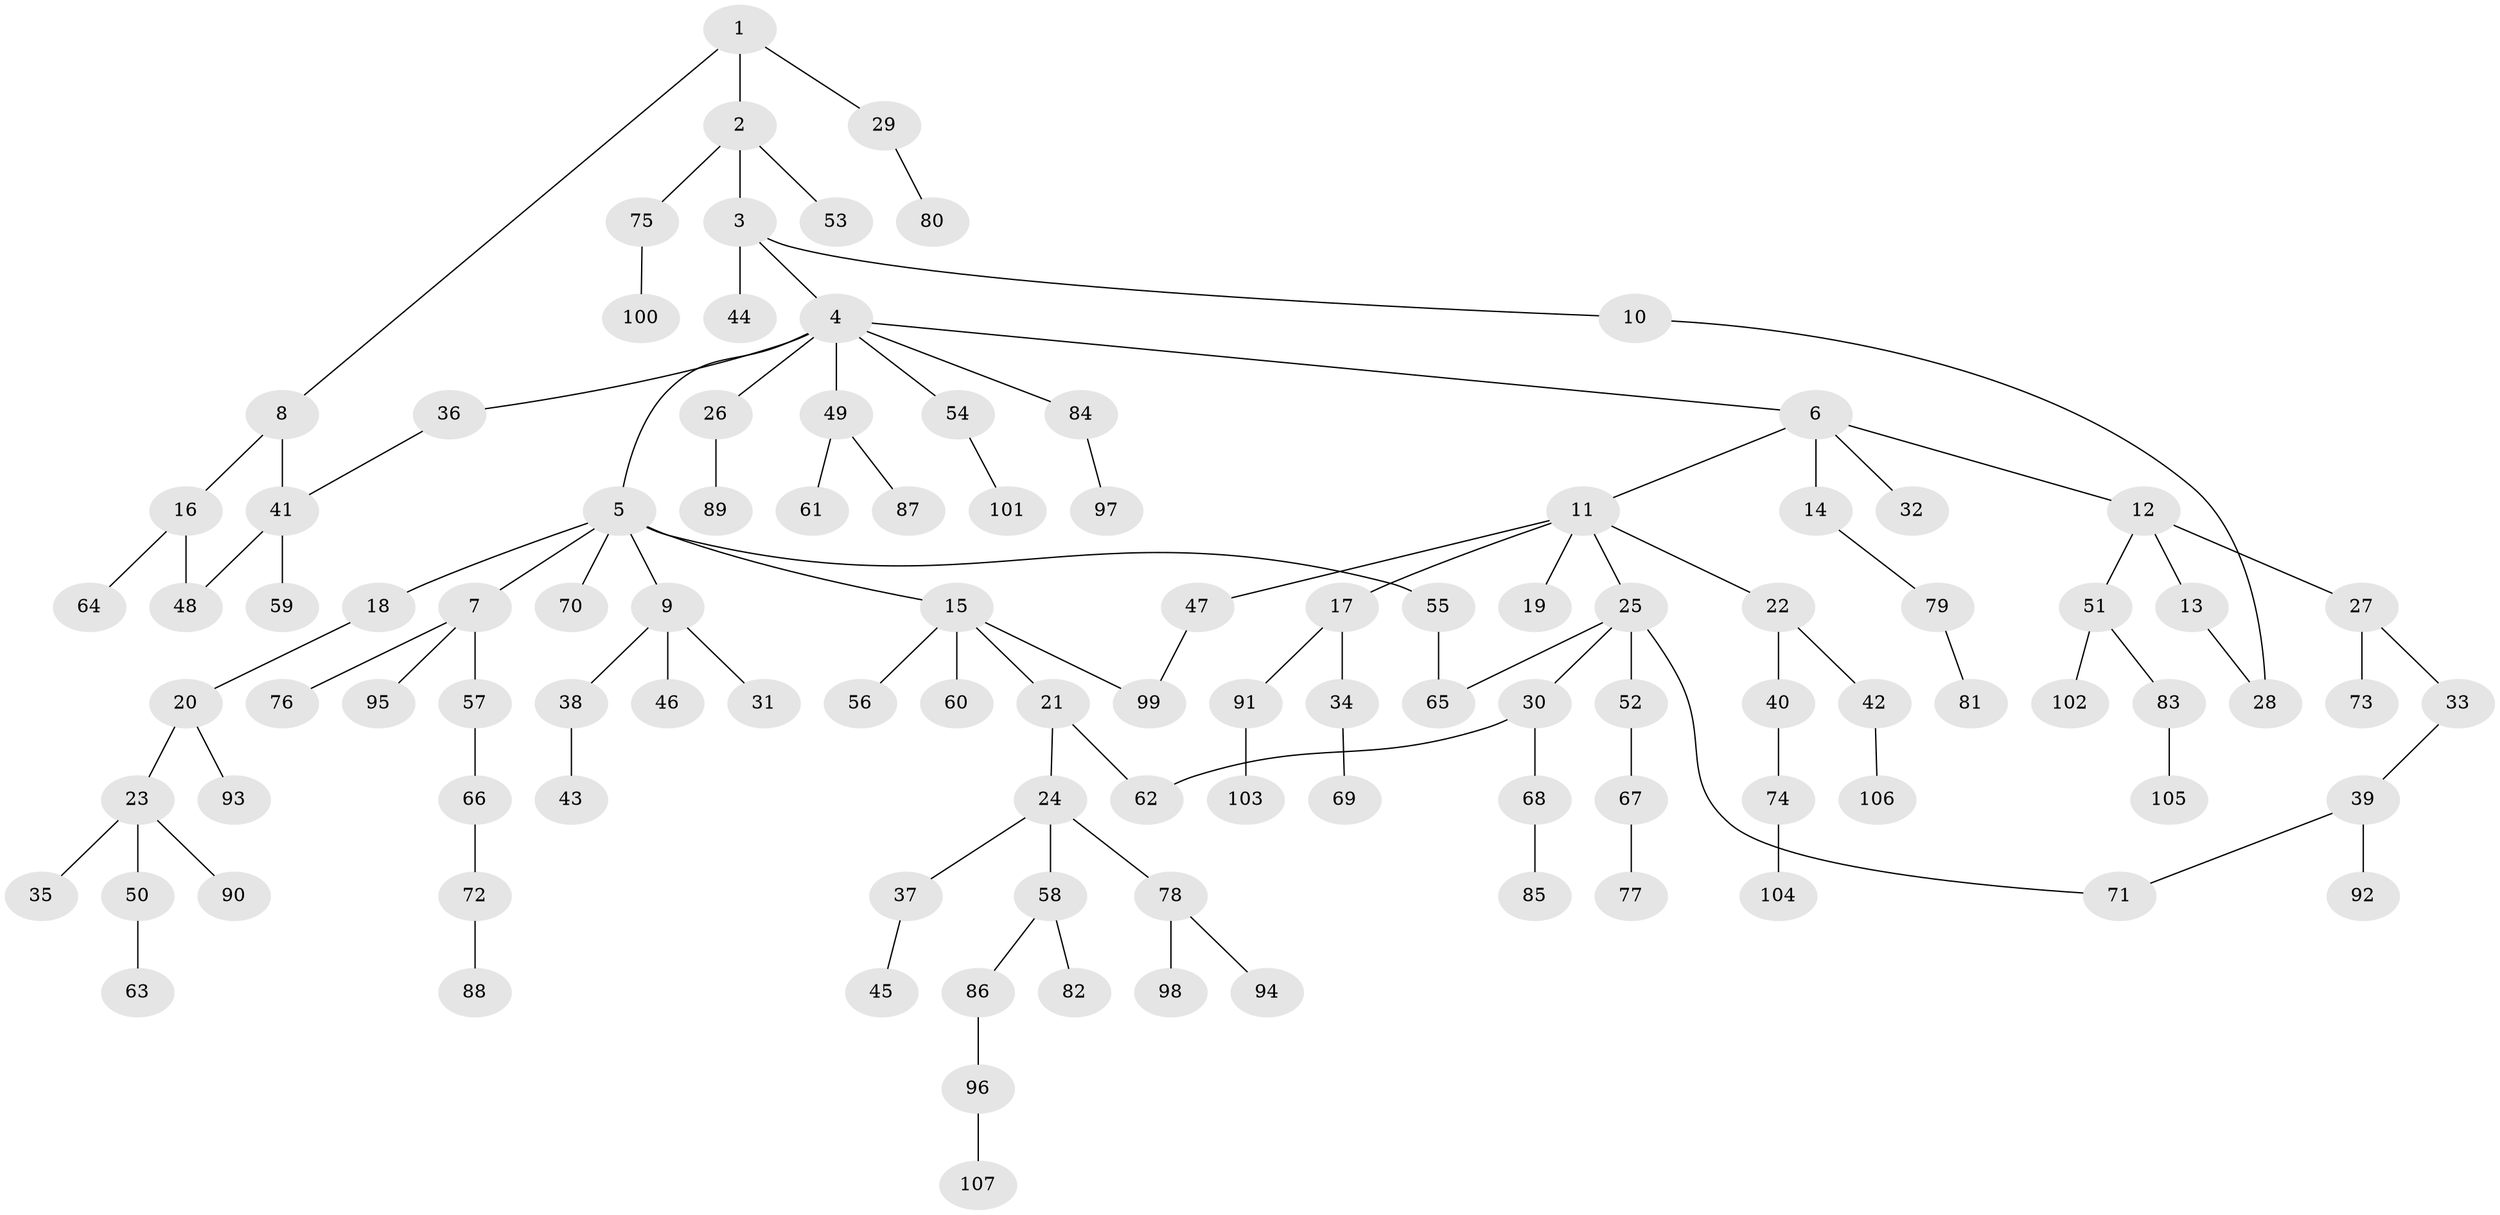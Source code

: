 // Generated by graph-tools (version 1.1) at 2025/34/03/09/25 02:34:32]
// undirected, 107 vertices, 113 edges
graph export_dot {
graph [start="1"]
  node [color=gray90,style=filled];
  1;
  2;
  3;
  4;
  5;
  6;
  7;
  8;
  9;
  10;
  11;
  12;
  13;
  14;
  15;
  16;
  17;
  18;
  19;
  20;
  21;
  22;
  23;
  24;
  25;
  26;
  27;
  28;
  29;
  30;
  31;
  32;
  33;
  34;
  35;
  36;
  37;
  38;
  39;
  40;
  41;
  42;
  43;
  44;
  45;
  46;
  47;
  48;
  49;
  50;
  51;
  52;
  53;
  54;
  55;
  56;
  57;
  58;
  59;
  60;
  61;
  62;
  63;
  64;
  65;
  66;
  67;
  68;
  69;
  70;
  71;
  72;
  73;
  74;
  75;
  76;
  77;
  78;
  79;
  80;
  81;
  82;
  83;
  84;
  85;
  86;
  87;
  88;
  89;
  90;
  91;
  92;
  93;
  94;
  95;
  96;
  97;
  98;
  99;
  100;
  101;
  102;
  103;
  104;
  105;
  106;
  107;
  1 -- 2;
  1 -- 8;
  1 -- 29;
  2 -- 3;
  2 -- 53;
  2 -- 75;
  3 -- 4;
  3 -- 10;
  3 -- 44;
  4 -- 5;
  4 -- 6;
  4 -- 26;
  4 -- 36;
  4 -- 49;
  4 -- 54;
  4 -- 84;
  5 -- 7;
  5 -- 9;
  5 -- 15;
  5 -- 18;
  5 -- 55;
  5 -- 70;
  6 -- 11;
  6 -- 12;
  6 -- 14;
  6 -- 32;
  7 -- 57;
  7 -- 76;
  7 -- 95;
  8 -- 16;
  8 -- 41;
  9 -- 31;
  9 -- 38;
  9 -- 46;
  10 -- 28;
  11 -- 17;
  11 -- 19;
  11 -- 22;
  11 -- 25;
  11 -- 47;
  12 -- 13;
  12 -- 27;
  12 -- 51;
  13 -- 28;
  14 -- 79;
  15 -- 21;
  15 -- 56;
  15 -- 60;
  15 -- 99;
  16 -- 48;
  16 -- 64;
  17 -- 34;
  17 -- 91;
  18 -- 20;
  20 -- 23;
  20 -- 93;
  21 -- 24;
  21 -- 62;
  22 -- 40;
  22 -- 42;
  23 -- 35;
  23 -- 50;
  23 -- 90;
  24 -- 37;
  24 -- 58;
  24 -- 78;
  25 -- 30;
  25 -- 52;
  25 -- 71;
  25 -- 65;
  26 -- 89;
  27 -- 33;
  27 -- 73;
  29 -- 80;
  30 -- 68;
  30 -- 62;
  33 -- 39;
  34 -- 69;
  36 -- 41;
  37 -- 45;
  38 -- 43;
  39 -- 92;
  39 -- 71;
  40 -- 74;
  41 -- 59;
  41 -- 48;
  42 -- 106;
  47 -- 99;
  49 -- 61;
  49 -- 87;
  50 -- 63;
  51 -- 83;
  51 -- 102;
  52 -- 67;
  54 -- 101;
  55 -- 65;
  57 -- 66;
  58 -- 82;
  58 -- 86;
  66 -- 72;
  67 -- 77;
  68 -- 85;
  72 -- 88;
  74 -- 104;
  75 -- 100;
  78 -- 94;
  78 -- 98;
  79 -- 81;
  83 -- 105;
  84 -- 97;
  86 -- 96;
  91 -- 103;
  96 -- 107;
}
